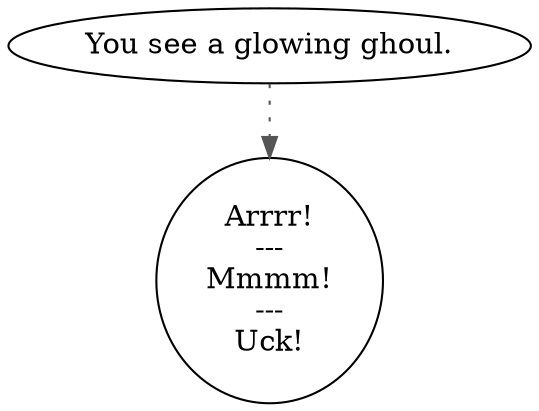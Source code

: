 digraph GENGLOW1 {
  "start" [style=filled       fillcolor="#FFFFFF"       color="#000000"]
  "start" -> "do_dialogue" [style=dotted color="#555555"]
  "start" [label="You see a glowing ghoul."]
  "do_dialogue" [style=filled       fillcolor="#FFFFFF"       color="#000000"]
  "do_dialogue" [label="Arrrr!\n---\nMmmm!\n---\nUck!"]
}